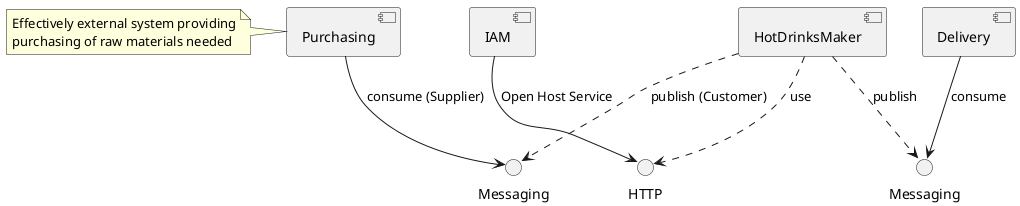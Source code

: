 @startuml

interface "Messaging" as m1
interface "Messaging" as m2
interface "HTTP" as h1

[HotDrinksMaker] ..> m1 : publish
[HotDrinksMaker] ..> m2 : publish (Customer)
[Delivery] --> m1 : consume
[Purchasing] --> m2 : consume (Supplier)
note left of Purchasing : Effectively external system providing\npurchasing of raw materials needed
[HotDrinksMaker] ..> h1 : use
[IAM] --> h1 : Open Host Service

@enduml


